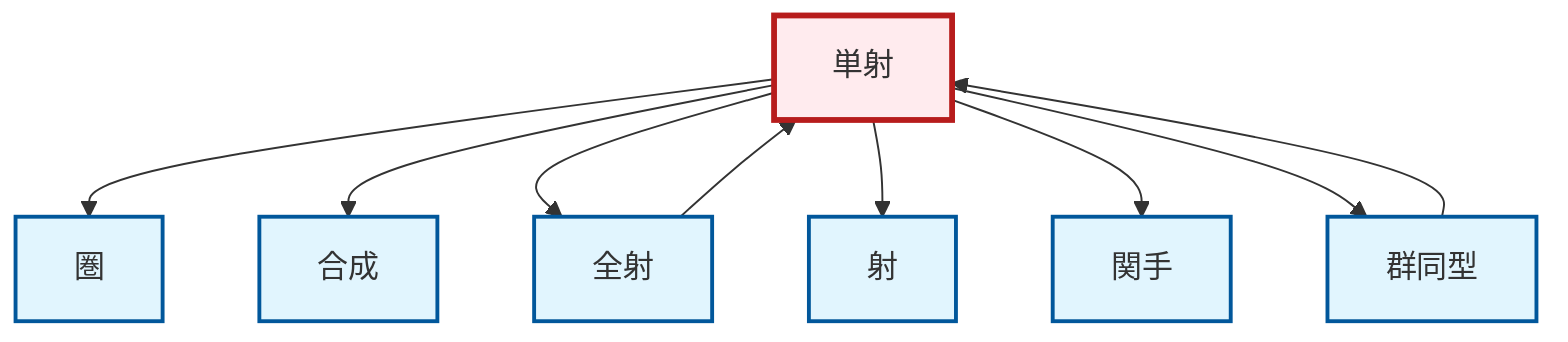 graph TD
    classDef definition fill:#e1f5fe,stroke:#01579b,stroke-width:2px
    classDef theorem fill:#f3e5f5,stroke:#4a148c,stroke-width:2px
    classDef axiom fill:#fff3e0,stroke:#e65100,stroke-width:2px
    classDef example fill:#e8f5e9,stroke:#1b5e20,stroke-width:2px
    classDef current fill:#ffebee,stroke:#b71c1c,stroke-width:3px
    def-composition["合成"]:::definition
    def-morphism["射"]:::definition
    def-functor["関手"]:::definition
    def-monomorphism["単射"]:::definition
    def-category["圏"]:::definition
    def-isomorphism["群同型"]:::definition
    def-epimorphism["全射"]:::definition
    def-monomorphism --> def-category
    def-monomorphism --> def-composition
    def-monomorphism --> def-epimorphism
    def-monomorphism --> def-morphism
    def-monomorphism --> def-functor
    def-monomorphism --> def-isomorphism
    def-epimorphism --> def-monomorphism
    def-isomorphism --> def-monomorphism
    class def-monomorphism current